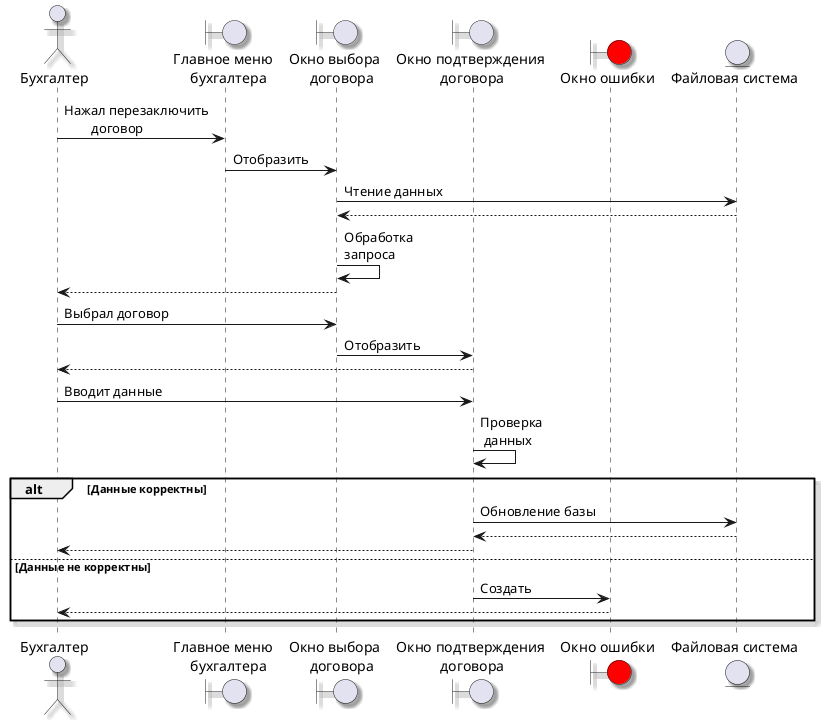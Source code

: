 @startuml
skinparam Shadowing true
actor "Бухгалтер" as accountant
boundary "Главное меню\n   бухгалтера" as mainMenuAc
boundary "Окно выбора\n    договора" as contractWindow
boundary "Окно подтверждения\n договора" as accessContractWindow
boundary "Окно ошибки" as errorWindow #Red

entity "Файловая система" as fs

accountant -> mainMenuAc :Нажал перезаключить\n\tдоговор
mainMenuAc -> contractWindow :Отобразить
contractWindow -> fs:Чтение данных
fs --> contractWindow
contractWindow -> contractWindow:Обработка\nзапроса
contractWindow --> accountant
accountant -> contractWindow:Выбрал договор
contractWindow -> accessContractWindow :Отобразить
accessContractWindow --> accountant
accountant -> accessContractWindow : Вводит данные
accessContractWindow -> accessContractWindow : Проверка\n данных

alt Данные корректны
    accessContractWindow -> fs : Обновление базы
    fs --> accessContractWindow
    accessContractWindow --> accountant
else Данные не корректны
    accessContractWindow -> errorWindow : Создать
    errorWindow --> accountant
end

@enduml
